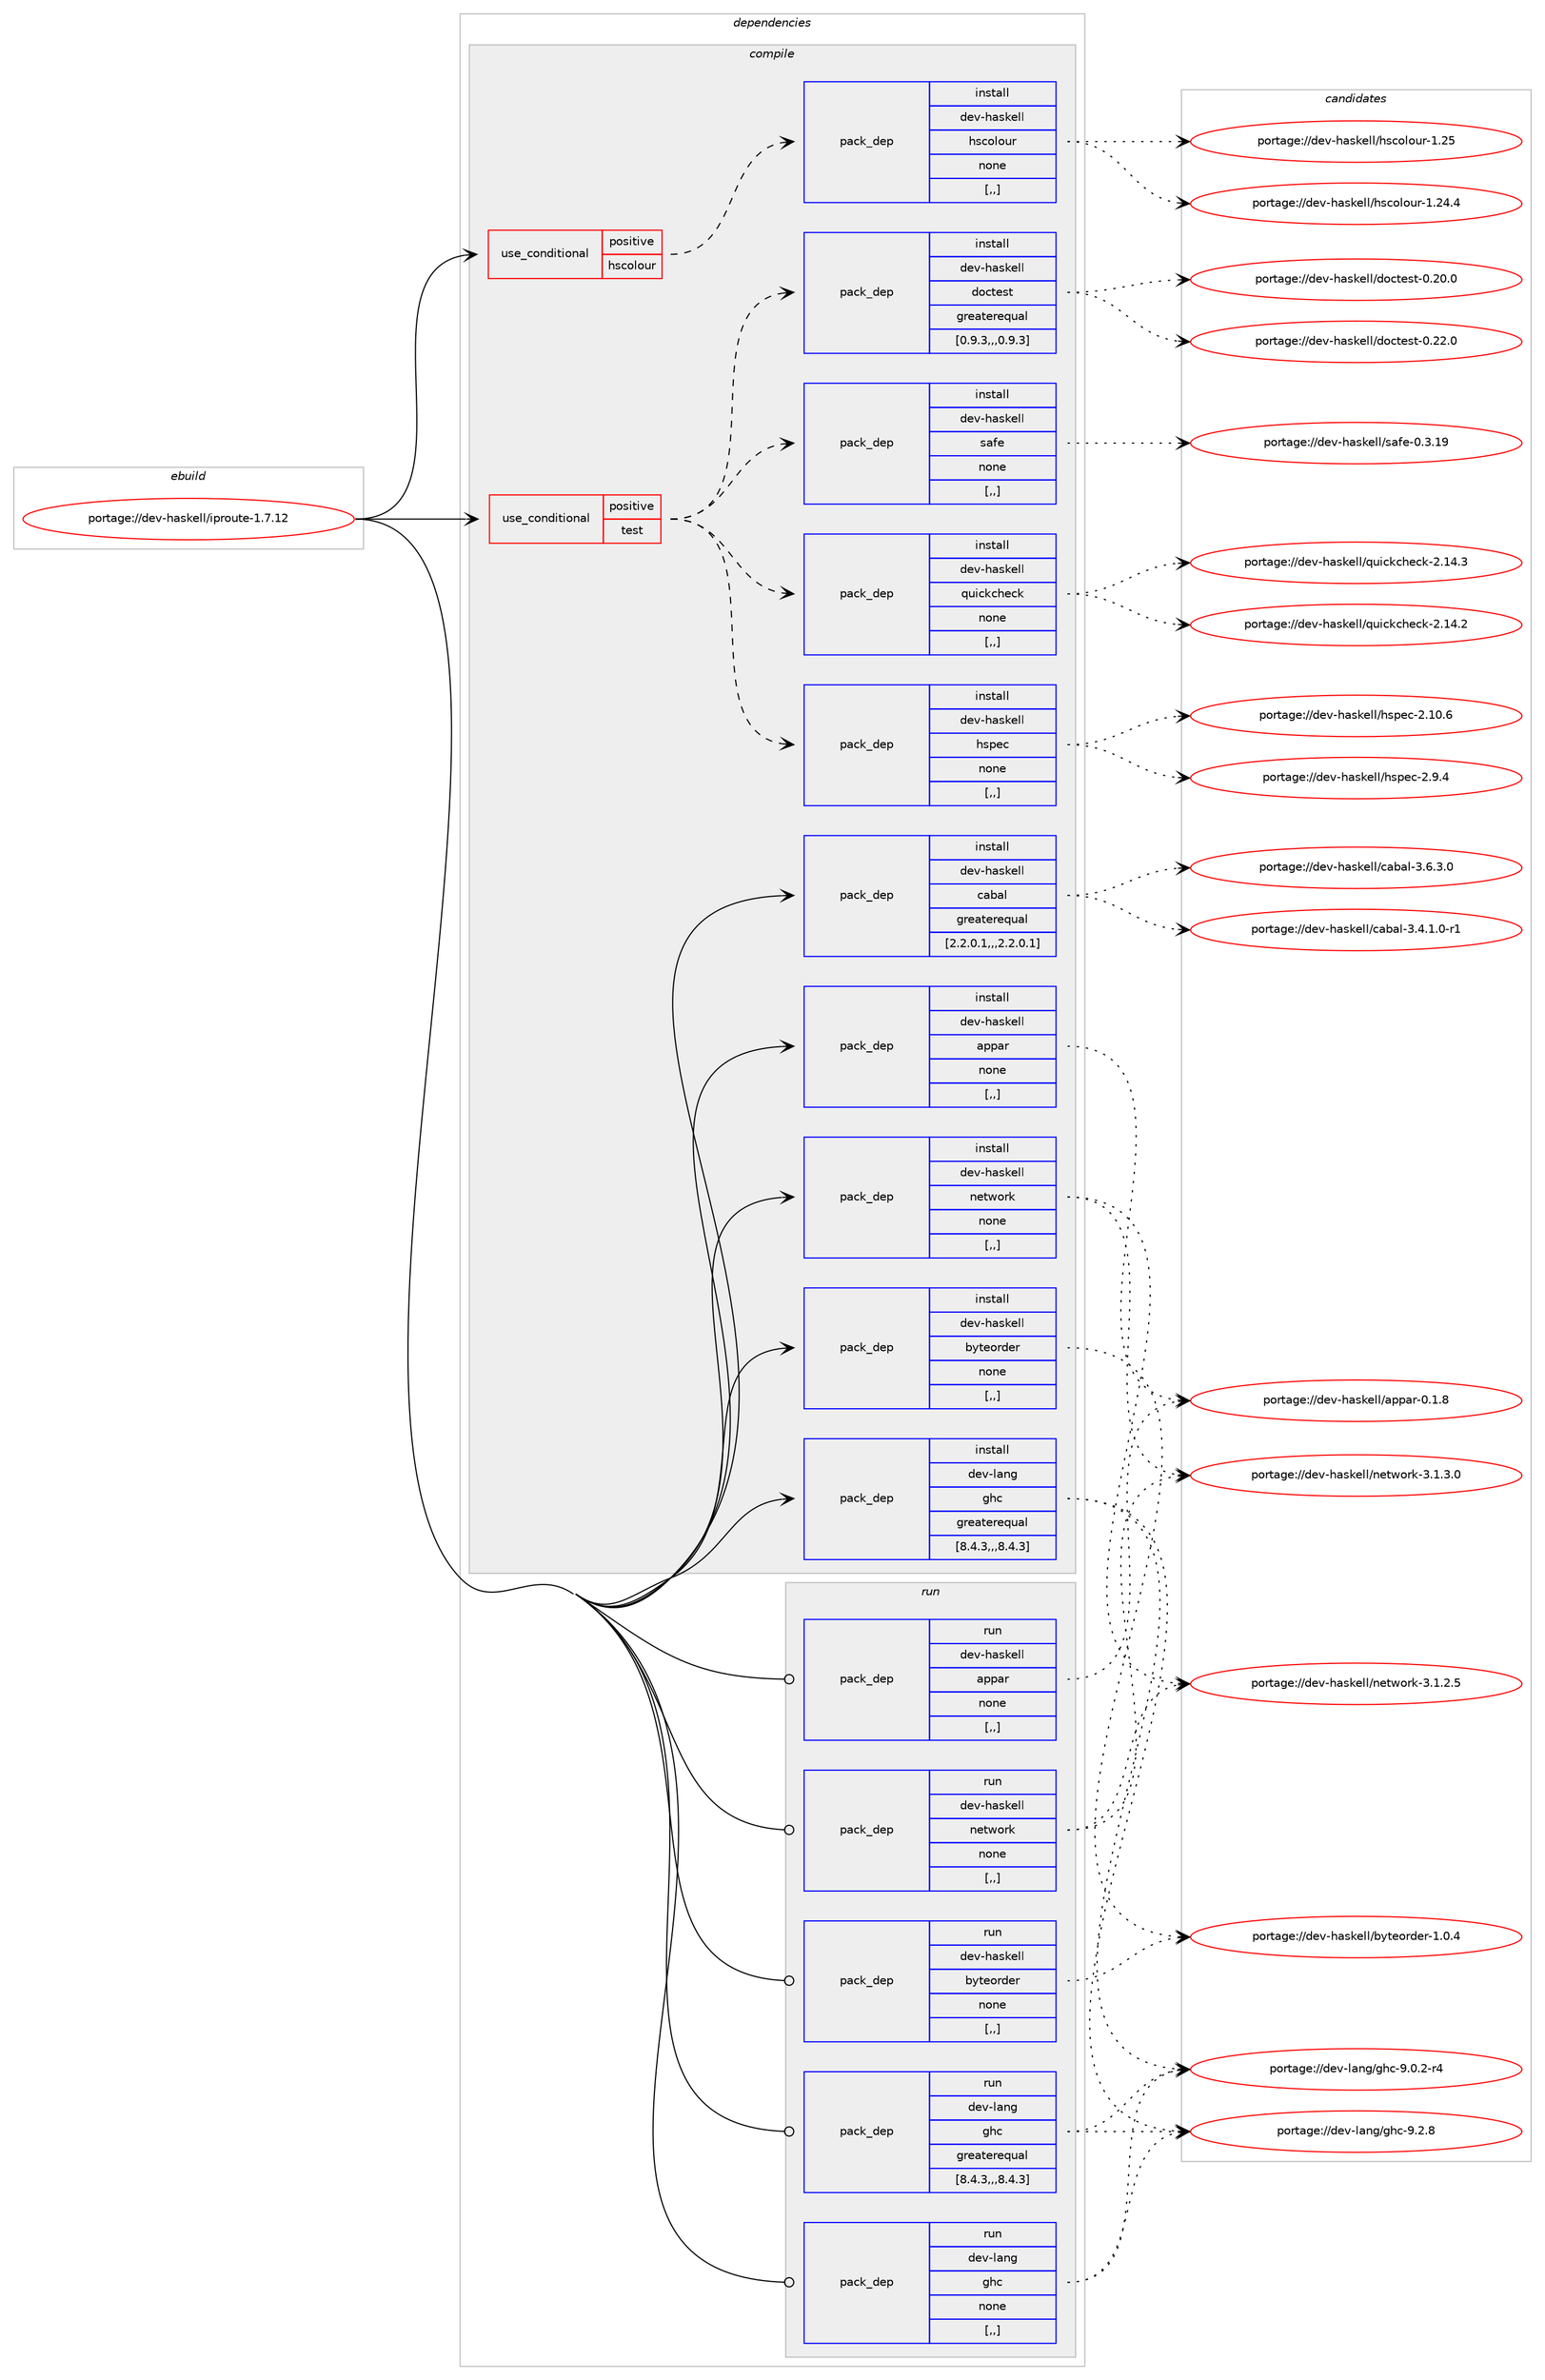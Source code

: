 digraph prolog {

# *************
# Graph options
# *************

newrank=true;
concentrate=true;
compound=true;
graph [rankdir=LR,fontname=Helvetica,fontsize=10,ranksep=1.5];#, ranksep=2.5, nodesep=0.2];
edge  [arrowhead=vee];
node  [fontname=Helvetica,fontsize=10];

# **********
# The ebuild
# **********

subgraph cluster_leftcol {
color=gray;
label=<<i>ebuild</i>>;
id [label="portage://dev-haskell/iproute-1.7.12", color=red, width=4, href="../dev-haskell/iproute-1.7.12.svg"];
}

# ****************
# The dependencies
# ****************

subgraph cluster_midcol {
color=gray;
label=<<i>dependencies</i>>;
subgraph cluster_compile {
fillcolor="#eeeeee";
style=filled;
label=<<i>compile</i>>;
subgraph cond20625 {
dependency83346 [label=<<TABLE BORDER="0" CELLBORDER="1" CELLSPACING="0" CELLPADDING="4"><TR><TD ROWSPAN="3" CELLPADDING="10">use_conditional</TD></TR><TR><TD>positive</TD></TR><TR><TD>hscolour</TD></TR></TABLE>>, shape=none, color=red];
subgraph pack61724 {
dependency83347 [label=<<TABLE BORDER="0" CELLBORDER="1" CELLSPACING="0" CELLPADDING="4" WIDTH="220"><TR><TD ROWSPAN="6" CELLPADDING="30">pack_dep</TD></TR><TR><TD WIDTH="110">install</TD></TR><TR><TD>dev-haskell</TD></TR><TR><TD>hscolour</TD></TR><TR><TD>none</TD></TR><TR><TD>[,,]</TD></TR></TABLE>>, shape=none, color=blue];
}
dependency83346:e -> dependency83347:w [weight=20,style="dashed",arrowhead="vee"];
}
id:e -> dependency83346:w [weight=20,style="solid",arrowhead="vee"];
subgraph cond20626 {
dependency83348 [label=<<TABLE BORDER="0" CELLBORDER="1" CELLSPACING="0" CELLPADDING="4"><TR><TD ROWSPAN="3" CELLPADDING="10">use_conditional</TD></TR><TR><TD>positive</TD></TR><TR><TD>test</TD></TR></TABLE>>, shape=none, color=red];
subgraph pack61725 {
dependency83349 [label=<<TABLE BORDER="0" CELLBORDER="1" CELLSPACING="0" CELLPADDING="4" WIDTH="220"><TR><TD ROWSPAN="6" CELLPADDING="30">pack_dep</TD></TR><TR><TD WIDTH="110">install</TD></TR><TR><TD>dev-haskell</TD></TR><TR><TD>doctest</TD></TR><TR><TD>greaterequal</TD></TR><TR><TD>[0.9.3,,,0.9.3]</TD></TR></TABLE>>, shape=none, color=blue];
}
dependency83348:e -> dependency83349:w [weight=20,style="dashed",arrowhead="vee"];
subgraph pack61726 {
dependency83350 [label=<<TABLE BORDER="0" CELLBORDER="1" CELLSPACING="0" CELLPADDING="4" WIDTH="220"><TR><TD ROWSPAN="6" CELLPADDING="30">pack_dep</TD></TR><TR><TD WIDTH="110">install</TD></TR><TR><TD>dev-haskell</TD></TR><TR><TD>hspec</TD></TR><TR><TD>none</TD></TR><TR><TD>[,,]</TD></TR></TABLE>>, shape=none, color=blue];
}
dependency83348:e -> dependency83350:w [weight=20,style="dashed",arrowhead="vee"];
subgraph pack61727 {
dependency83351 [label=<<TABLE BORDER="0" CELLBORDER="1" CELLSPACING="0" CELLPADDING="4" WIDTH="220"><TR><TD ROWSPAN="6" CELLPADDING="30">pack_dep</TD></TR><TR><TD WIDTH="110">install</TD></TR><TR><TD>dev-haskell</TD></TR><TR><TD>quickcheck</TD></TR><TR><TD>none</TD></TR><TR><TD>[,,]</TD></TR></TABLE>>, shape=none, color=blue];
}
dependency83348:e -> dependency83351:w [weight=20,style="dashed",arrowhead="vee"];
subgraph pack61728 {
dependency83352 [label=<<TABLE BORDER="0" CELLBORDER="1" CELLSPACING="0" CELLPADDING="4" WIDTH="220"><TR><TD ROWSPAN="6" CELLPADDING="30">pack_dep</TD></TR><TR><TD WIDTH="110">install</TD></TR><TR><TD>dev-haskell</TD></TR><TR><TD>safe</TD></TR><TR><TD>none</TD></TR><TR><TD>[,,]</TD></TR></TABLE>>, shape=none, color=blue];
}
dependency83348:e -> dependency83352:w [weight=20,style="dashed",arrowhead="vee"];
}
id:e -> dependency83348:w [weight=20,style="solid",arrowhead="vee"];
subgraph pack61729 {
dependency83353 [label=<<TABLE BORDER="0" CELLBORDER="1" CELLSPACING="0" CELLPADDING="4" WIDTH="220"><TR><TD ROWSPAN="6" CELLPADDING="30">pack_dep</TD></TR><TR><TD WIDTH="110">install</TD></TR><TR><TD>dev-haskell</TD></TR><TR><TD>appar</TD></TR><TR><TD>none</TD></TR><TR><TD>[,,]</TD></TR></TABLE>>, shape=none, color=blue];
}
id:e -> dependency83353:w [weight=20,style="solid",arrowhead="vee"];
subgraph pack61730 {
dependency83354 [label=<<TABLE BORDER="0" CELLBORDER="1" CELLSPACING="0" CELLPADDING="4" WIDTH="220"><TR><TD ROWSPAN="6" CELLPADDING="30">pack_dep</TD></TR><TR><TD WIDTH="110">install</TD></TR><TR><TD>dev-haskell</TD></TR><TR><TD>byteorder</TD></TR><TR><TD>none</TD></TR><TR><TD>[,,]</TD></TR></TABLE>>, shape=none, color=blue];
}
id:e -> dependency83354:w [weight=20,style="solid",arrowhead="vee"];
subgraph pack61731 {
dependency83355 [label=<<TABLE BORDER="0" CELLBORDER="1" CELLSPACING="0" CELLPADDING="4" WIDTH="220"><TR><TD ROWSPAN="6" CELLPADDING="30">pack_dep</TD></TR><TR><TD WIDTH="110">install</TD></TR><TR><TD>dev-haskell</TD></TR><TR><TD>cabal</TD></TR><TR><TD>greaterequal</TD></TR><TR><TD>[2.2.0.1,,,2.2.0.1]</TD></TR></TABLE>>, shape=none, color=blue];
}
id:e -> dependency83355:w [weight=20,style="solid",arrowhead="vee"];
subgraph pack61732 {
dependency83356 [label=<<TABLE BORDER="0" CELLBORDER="1" CELLSPACING="0" CELLPADDING="4" WIDTH="220"><TR><TD ROWSPAN="6" CELLPADDING="30">pack_dep</TD></TR><TR><TD WIDTH="110">install</TD></TR><TR><TD>dev-haskell</TD></TR><TR><TD>network</TD></TR><TR><TD>none</TD></TR><TR><TD>[,,]</TD></TR></TABLE>>, shape=none, color=blue];
}
id:e -> dependency83356:w [weight=20,style="solid",arrowhead="vee"];
subgraph pack61733 {
dependency83357 [label=<<TABLE BORDER="0" CELLBORDER="1" CELLSPACING="0" CELLPADDING="4" WIDTH="220"><TR><TD ROWSPAN="6" CELLPADDING="30">pack_dep</TD></TR><TR><TD WIDTH="110">install</TD></TR><TR><TD>dev-lang</TD></TR><TR><TD>ghc</TD></TR><TR><TD>greaterequal</TD></TR><TR><TD>[8.4.3,,,8.4.3]</TD></TR></TABLE>>, shape=none, color=blue];
}
id:e -> dependency83357:w [weight=20,style="solid",arrowhead="vee"];
}
subgraph cluster_compileandrun {
fillcolor="#eeeeee";
style=filled;
label=<<i>compile and run</i>>;
}
subgraph cluster_run {
fillcolor="#eeeeee";
style=filled;
label=<<i>run</i>>;
subgraph pack61734 {
dependency83358 [label=<<TABLE BORDER="0" CELLBORDER="1" CELLSPACING="0" CELLPADDING="4" WIDTH="220"><TR><TD ROWSPAN="6" CELLPADDING="30">pack_dep</TD></TR><TR><TD WIDTH="110">run</TD></TR><TR><TD>dev-haskell</TD></TR><TR><TD>appar</TD></TR><TR><TD>none</TD></TR><TR><TD>[,,]</TD></TR></TABLE>>, shape=none, color=blue];
}
id:e -> dependency83358:w [weight=20,style="solid",arrowhead="odot"];
subgraph pack61735 {
dependency83359 [label=<<TABLE BORDER="0" CELLBORDER="1" CELLSPACING="0" CELLPADDING="4" WIDTH="220"><TR><TD ROWSPAN="6" CELLPADDING="30">pack_dep</TD></TR><TR><TD WIDTH="110">run</TD></TR><TR><TD>dev-haskell</TD></TR><TR><TD>byteorder</TD></TR><TR><TD>none</TD></TR><TR><TD>[,,]</TD></TR></TABLE>>, shape=none, color=blue];
}
id:e -> dependency83359:w [weight=20,style="solid",arrowhead="odot"];
subgraph pack61736 {
dependency83360 [label=<<TABLE BORDER="0" CELLBORDER="1" CELLSPACING="0" CELLPADDING="4" WIDTH="220"><TR><TD ROWSPAN="6" CELLPADDING="30">pack_dep</TD></TR><TR><TD WIDTH="110">run</TD></TR><TR><TD>dev-haskell</TD></TR><TR><TD>network</TD></TR><TR><TD>none</TD></TR><TR><TD>[,,]</TD></TR></TABLE>>, shape=none, color=blue];
}
id:e -> dependency83360:w [weight=20,style="solid",arrowhead="odot"];
subgraph pack61737 {
dependency83361 [label=<<TABLE BORDER="0" CELLBORDER="1" CELLSPACING="0" CELLPADDING="4" WIDTH="220"><TR><TD ROWSPAN="6" CELLPADDING="30">pack_dep</TD></TR><TR><TD WIDTH="110">run</TD></TR><TR><TD>dev-lang</TD></TR><TR><TD>ghc</TD></TR><TR><TD>greaterequal</TD></TR><TR><TD>[8.4.3,,,8.4.3]</TD></TR></TABLE>>, shape=none, color=blue];
}
id:e -> dependency83361:w [weight=20,style="solid",arrowhead="odot"];
subgraph pack61738 {
dependency83362 [label=<<TABLE BORDER="0" CELLBORDER="1" CELLSPACING="0" CELLPADDING="4" WIDTH="220"><TR><TD ROWSPAN="6" CELLPADDING="30">pack_dep</TD></TR><TR><TD WIDTH="110">run</TD></TR><TR><TD>dev-lang</TD></TR><TR><TD>ghc</TD></TR><TR><TD>none</TD></TR><TR><TD>[,,]</TD></TR></TABLE>>, shape=none, color=blue];
}
id:e -> dependency83362:w [weight=20,style="solid",arrowhead="odot"];
}
}

# **************
# The candidates
# **************

subgraph cluster_choices {
rank=same;
color=gray;
label=<<i>candidates</i>>;

subgraph choice61724 {
color=black;
nodesep=1;
choice100101118451049711510710110810847104115991111081111171144549465053 [label="portage://dev-haskell/hscolour-1.25", color=red, width=4,href="../dev-haskell/hscolour-1.25.svg"];
choice1001011184510497115107101108108471041159911110811111711445494650524652 [label="portage://dev-haskell/hscolour-1.24.4", color=red, width=4,href="../dev-haskell/hscolour-1.24.4.svg"];
dependency83347:e -> choice100101118451049711510710110810847104115991111081111171144549465053:w [style=dotted,weight="100"];
dependency83347:e -> choice1001011184510497115107101108108471041159911110811111711445494650524652:w [style=dotted,weight="100"];
}
subgraph choice61725 {
color=black;
nodesep=1;
choice1001011184510497115107101108108471001119911610111511645484650504648 [label="portage://dev-haskell/doctest-0.22.0", color=red, width=4,href="../dev-haskell/doctest-0.22.0.svg"];
choice1001011184510497115107101108108471001119911610111511645484650484648 [label="portage://dev-haskell/doctest-0.20.0", color=red, width=4,href="../dev-haskell/doctest-0.20.0.svg"];
dependency83349:e -> choice1001011184510497115107101108108471001119911610111511645484650504648:w [style=dotted,weight="100"];
dependency83349:e -> choice1001011184510497115107101108108471001119911610111511645484650484648:w [style=dotted,weight="100"];
}
subgraph choice61726 {
color=black;
nodesep=1;
choice1001011184510497115107101108108471041151121019945504649484654 [label="portage://dev-haskell/hspec-2.10.6", color=red, width=4,href="../dev-haskell/hspec-2.10.6.svg"];
choice10010111845104971151071011081084710411511210199455046574652 [label="portage://dev-haskell/hspec-2.9.4", color=red, width=4,href="../dev-haskell/hspec-2.9.4.svg"];
dependency83350:e -> choice1001011184510497115107101108108471041151121019945504649484654:w [style=dotted,weight="100"];
dependency83350:e -> choice10010111845104971151071011081084710411511210199455046574652:w [style=dotted,weight="100"];
}
subgraph choice61727 {
color=black;
nodesep=1;
choice10010111845104971151071011081084711311710599107991041019910745504649524651 [label="portage://dev-haskell/quickcheck-2.14.3", color=red, width=4,href="../dev-haskell/quickcheck-2.14.3.svg"];
choice10010111845104971151071011081084711311710599107991041019910745504649524650 [label="portage://dev-haskell/quickcheck-2.14.2", color=red, width=4,href="../dev-haskell/quickcheck-2.14.2.svg"];
dependency83351:e -> choice10010111845104971151071011081084711311710599107991041019910745504649524651:w [style=dotted,weight="100"];
dependency83351:e -> choice10010111845104971151071011081084711311710599107991041019910745504649524650:w [style=dotted,weight="100"];
}
subgraph choice61728 {
color=black;
nodesep=1;
choice1001011184510497115107101108108471159710210145484651464957 [label="portage://dev-haskell/safe-0.3.19", color=red, width=4,href="../dev-haskell/safe-0.3.19.svg"];
dependency83352:e -> choice1001011184510497115107101108108471159710210145484651464957:w [style=dotted,weight="100"];
}
subgraph choice61729 {
color=black;
nodesep=1;
choice1001011184510497115107101108108479711211297114454846494656 [label="portage://dev-haskell/appar-0.1.8", color=red, width=4,href="../dev-haskell/appar-0.1.8.svg"];
dependency83353:e -> choice1001011184510497115107101108108479711211297114454846494656:w [style=dotted,weight="100"];
}
subgraph choice61730 {
color=black;
nodesep=1;
choice10010111845104971151071011081084798121116101111114100101114454946484652 [label="portage://dev-haskell/byteorder-1.0.4", color=red, width=4,href="../dev-haskell/byteorder-1.0.4.svg"];
dependency83354:e -> choice10010111845104971151071011081084798121116101111114100101114454946484652:w [style=dotted,weight="100"];
}
subgraph choice61731 {
color=black;
nodesep=1;
choice100101118451049711510710110810847999798971084551465446514648 [label="portage://dev-haskell/cabal-3.6.3.0", color=red, width=4,href="../dev-haskell/cabal-3.6.3.0.svg"];
choice1001011184510497115107101108108479997989710845514652464946484511449 [label="portage://dev-haskell/cabal-3.4.1.0-r1", color=red, width=4,href="../dev-haskell/cabal-3.4.1.0-r1.svg"];
dependency83355:e -> choice100101118451049711510710110810847999798971084551465446514648:w [style=dotted,weight="100"];
dependency83355:e -> choice1001011184510497115107101108108479997989710845514652464946484511449:w [style=dotted,weight="100"];
}
subgraph choice61732 {
color=black;
nodesep=1;
choice1001011184510497115107101108108471101011161191111141074551464946514648 [label="portage://dev-haskell/network-3.1.3.0", color=red, width=4,href="../dev-haskell/network-3.1.3.0.svg"];
choice1001011184510497115107101108108471101011161191111141074551464946504653 [label="portage://dev-haskell/network-3.1.2.5", color=red, width=4,href="../dev-haskell/network-3.1.2.5.svg"];
dependency83356:e -> choice1001011184510497115107101108108471101011161191111141074551464946514648:w [style=dotted,weight="100"];
dependency83356:e -> choice1001011184510497115107101108108471101011161191111141074551464946504653:w [style=dotted,weight="100"];
}
subgraph choice61733 {
color=black;
nodesep=1;
choice10010111845108971101034710310499455746504656 [label="portage://dev-lang/ghc-9.2.8", color=red, width=4,href="../dev-lang/ghc-9.2.8.svg"];
choice100101118451089711010347103104994557464846504511452 [label="portage://dev-lang/ghc-9.0.2-r4", color=red, width=4,href="../dev-lang/ghc-9.0.2-r4.svg"];
dependency83357:e -> choice10010111845108971101034710310499455746504656:w [style=dotted,weight="100"];
dependency83357:e -> choice100101118451089711010347103104994557464846504511452:w [style=dotted,weight="100"];
}
subgraph choice61734 {
color=black;
nodesep=1;
choice1001011184510497115107101108108479711211297114454846494656 [label="portage://dev-haskell/appar-0.1.8", color=red, width=4,href="../dev-haskell/appar-0.1.8.svg"];
dependency83358:e -> choice1001011184510497115107101108108479711211297114454846494656:w [style=dotted,weight="100"];
}
subgraph choice61735 {
color=black;
nodesep=1;
choice10010111845104971151071011081084798121116101111114100101114454946484652 [label="portage://dev-haskell/byteorder-1.0.4", color=red, width=4,href="../dev-haskell/byteorder-1.0.4.svg"];
dependency83359:e -> choice10010111845104971151071011081084798121116101111114100101114454946484652:w [style=dotted,weight="100"];
}
subgraph choice61736 {
color=black;
nodesep=1;
choice1001011184510497115107101108108471101011161191111141074551464946514648 [label="portage://dev-haskell/network-3.1.3.0", color=red, width=4,href="../dev-haskell/network-3.1.3.0.svg"];
choice1001011184510497115107101108108471101011161191111141074551464946504653 [label="portage://dev-haskell/network-3.1.2.5", color=red, width=4,href="../dev-haskell/network-3.1.2.5.svg"];
dependency83360:e -> choice1001011184510497115107101108108471101011161191111141074551464946514648:w [style=dotted,weight="100"];
dependency83360:e -> choice1001011184510497115107101108108471101011161191111141074551464946504653:w [style=dotted,weight="100"];
}
subgraph choice61737 {
color=black;
nodesep=1;
choice10010111845108971101034710310499455746504656 [label="portage://dev-lang/ghc-9.2.8", color=red, width=4,href="../dev-lang/ghc-9.2.8.svg"];
choice100101118451089711010347103104994557464846504511452 [label="portage://dev-lang/ghc-9.0.2-r4", color=red, width=4,href="../dev-lang/ghc-9.0.2-r4.svg"];
dependency83361:e -> choice10010111845108971101034710310499455746504656:w [style=dotted,weight="100"];
dependency83361:e -> choice100101118451089711010347103104994557464846504511452:w [style=dotted,weight="100"];
}
subgraph choice61738 {
color=black;
nodesep=1;
choice10010111845108971101034710310499455746504656 [label="portage://dev-lang/ghc-9.2.8", color=red, width=4,href="../dev-lang/ghc-9.2.8.svg"];
choice100101118451089711010347103104994557464846504511452 [label="portage://dev-lang/ghc-9.0.2-r4", color=red, width=4,href="../dev-lang/ghc-9.0.2-r4.svg"];
dependency83362:e -> choice10010111845108971101034710310499455746504656:w [style=dotted,weight="100"];
dependency83362:e -> choice100101118451089711010347103104994557464846504511452:w [style=dotted,weight="100"];
}
}

}
